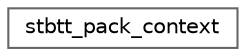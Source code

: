 digraph "Graphical Class Hierarchy"
{
 // LATEX_PDF_SIZE
  bgcolor="transparent";
  edge [fontname=Helvetica,fontsize=10,labelfontname=Helvetica,labelfontsize=10];
  node [fontname=Helvetica,fontsize=10,shape=box,height=0.2,width=0.4];
  rankdir="LR";
  Node0 [id="Node000000",label="stbtt_pack_context",height=0.2,width=0.4,color="grey40", fillcolor="white", style="filled",URL="$structstbtt__pack__context.html",tooltip=" "];
}
